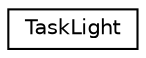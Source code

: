 digraph "Graphical Class Hierarchy"
{
  edge [fontname="Helvetica",fontsize="10",labelfontname="Helvetica",labelfontsize="10"];
  node [fontname="Helvetica",fontsize="10",shape=record];
  rankdir="LR";
  Node1 [label="TaskLight",height=0.2,width=0.4,color="black", fillcolor="white", style="filled",URL="$class_task_light.html",tooltip="This TaskLight Class handles the light measurement using the MAX44009. Starting the task using the st..."];
}
